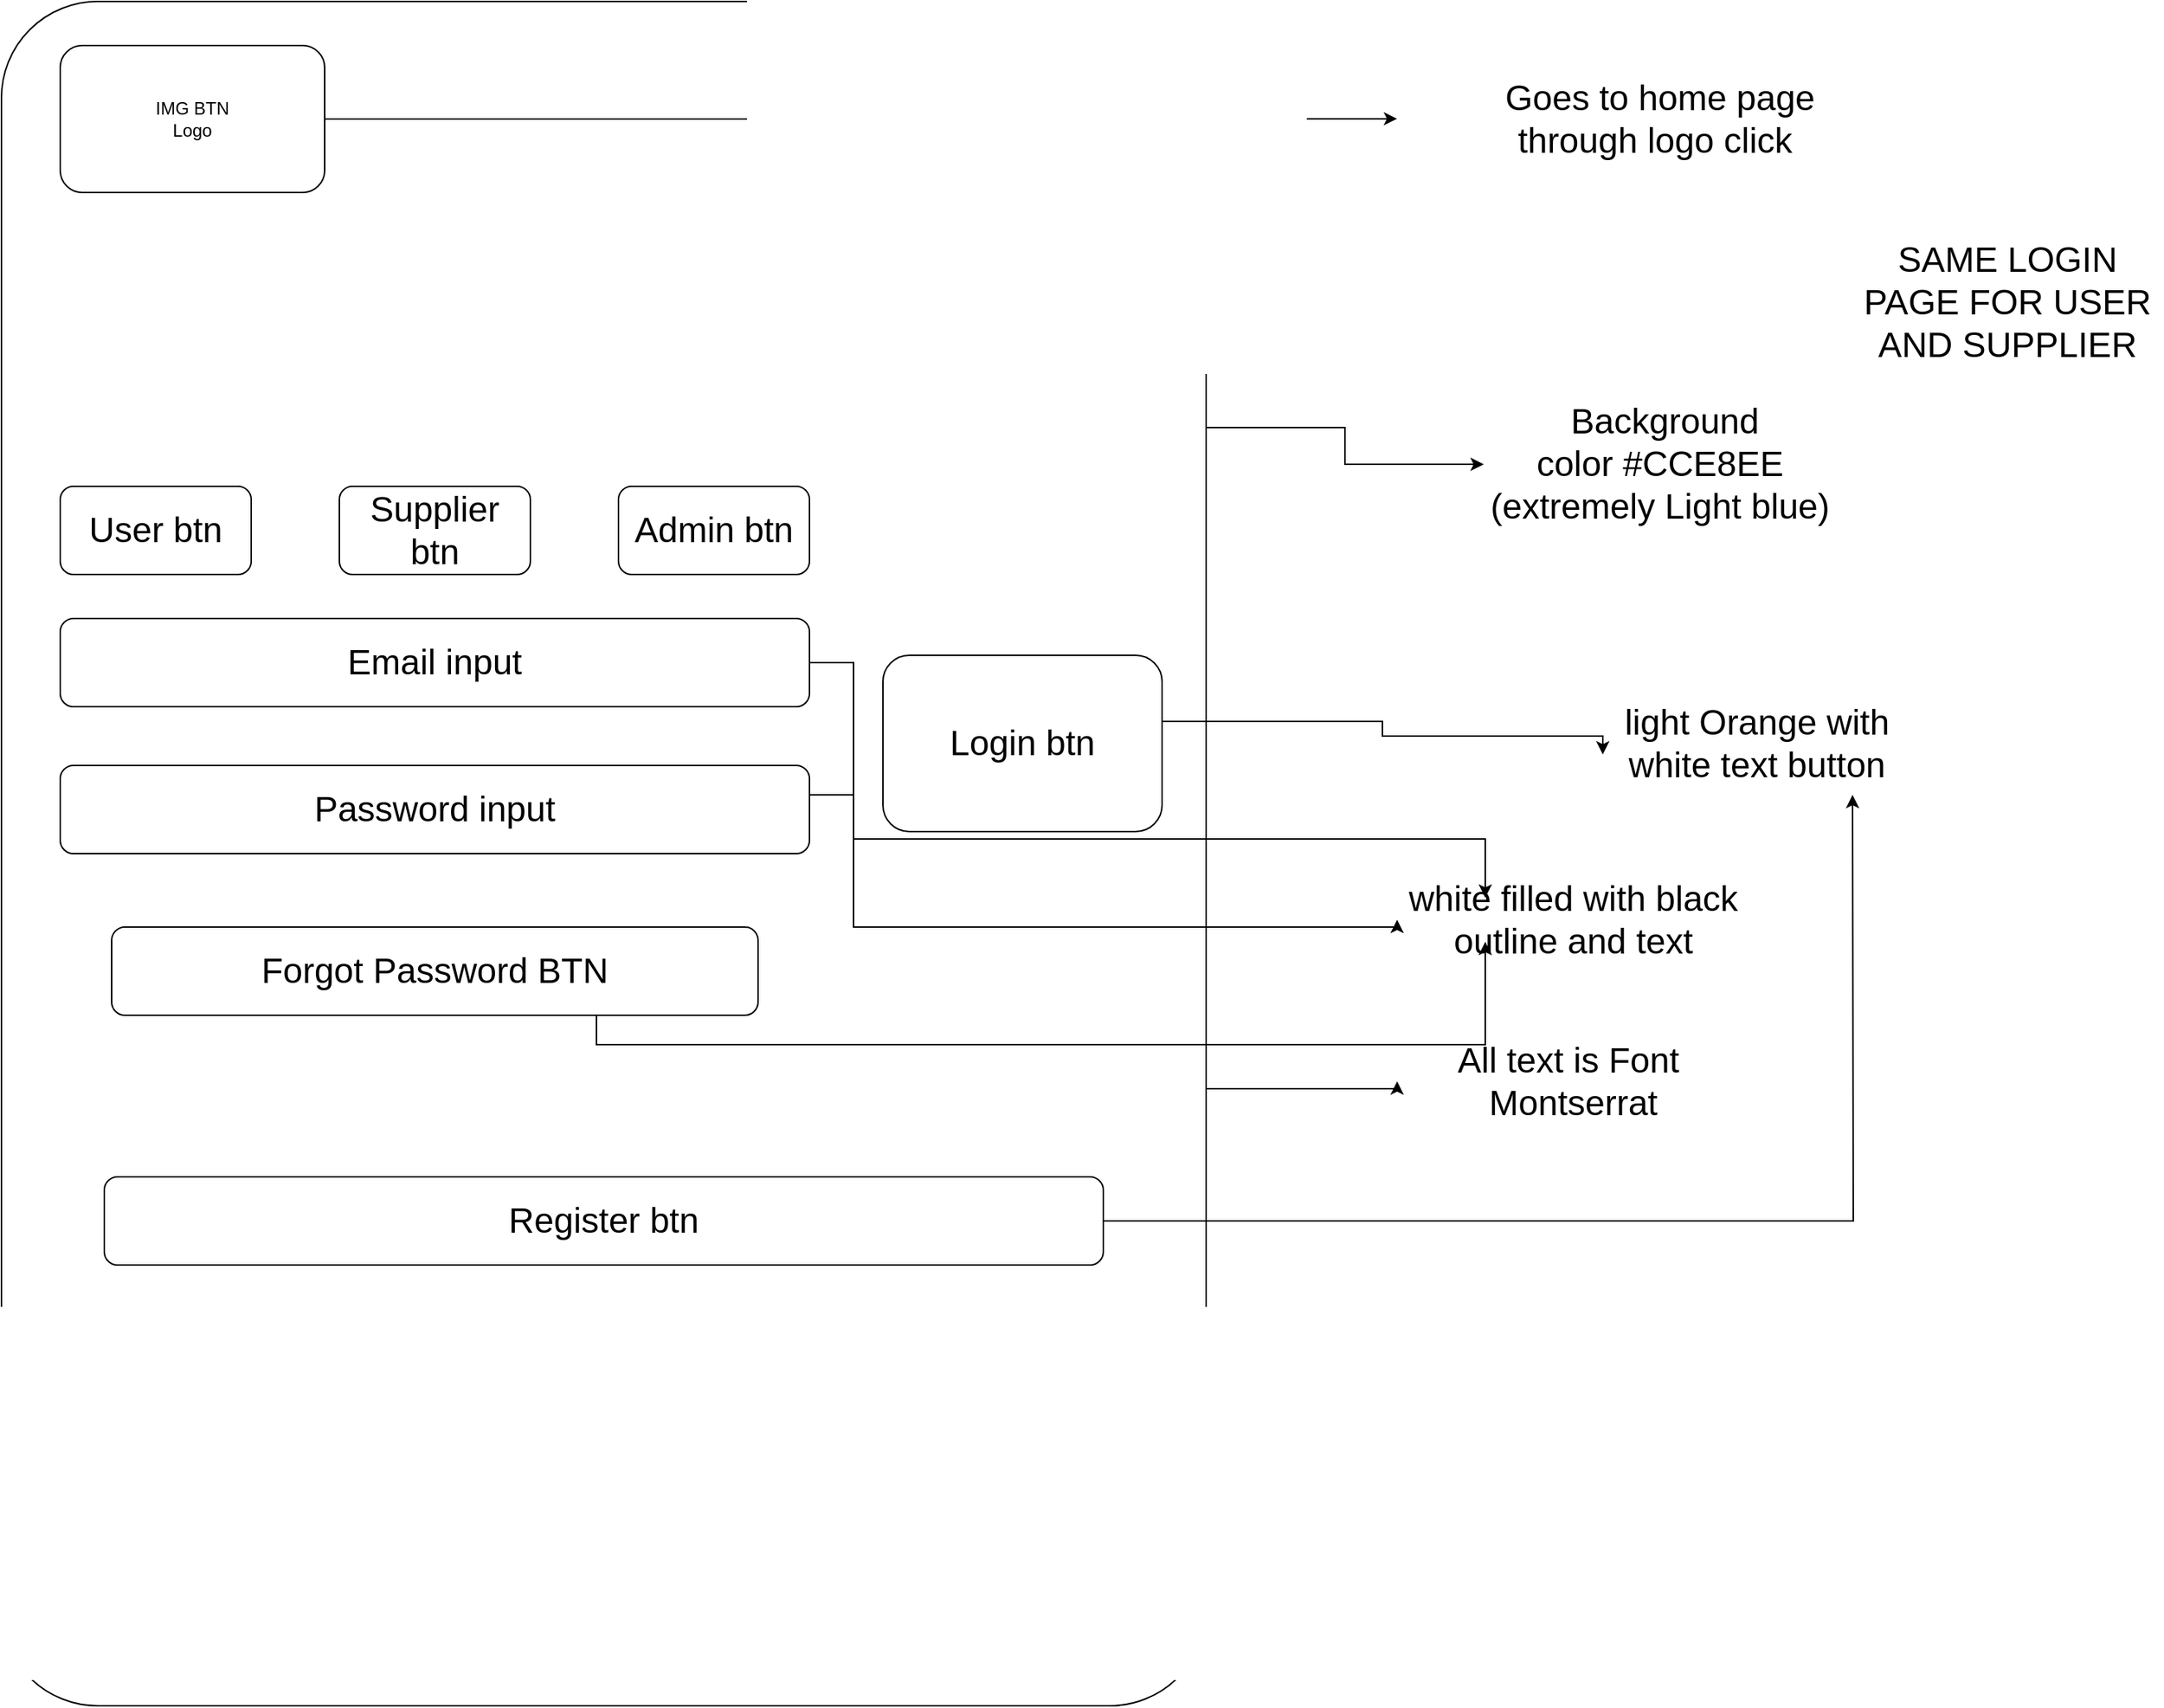 <mxfile version="24.0.7" type="device">
  <diagram name="Page-1" id="f1b7ffb7-ca1e-a977-7cf5-a751b3c06c05">
    <mxGraphModel dx="2868" dy="1476" grid="1" gridSize="10" guides="1" tooltips="1" connect="1" arrows="1" fold="1" page="1" pageScale="1" pageWidth="826" pageHeight="1169" background="none" math="0" shadow="0">
      <root>
        <mxCell id="0" />
        <mxCell id="1" parent="0" />
        <mxCell id="q1_SQfbAlmHOHUP97nPH-2" style="edgeStyle=orthogonalEdgeStyle;rounded=0;orthogonalLoop=1;jettySize=auto;html=1;exitX=1;exitY=0.25;exitDx=0;exitDy=0;entryX=0;entryY=0.5;entryDx=0;entryDy=0;" parent="1" source="QAwNHAfBsccCeliXOUuz-61" target="QAwNHAfBsccCeliXOUuz-63" edge="1">
          <mxGeometry relative="1" as="geometry" />
        </mxCell>
        <mxCell id="q1_SQfbAlmHOHUP97nPH-7" style="edgeStyle=orthogonalEdgeStyle;rounded=0;orthogonalLoop=1;jettySize=auto;html=1;exitX=1;exitY=0.75;exitDx=0;exitDy=0;entryX=0;entryY=0.5;entryDx=0;entryDy=0;" parent="1" source="QAwNHAfBsccCeliXOUuz-61" target="QAwNHAfBsccCeliXOUuz-62" edge="1">
          <mxGeometry relative="1" as="geometry">
            <Array as="points">
              <mxPoint x="820" y="740" />
              <mxPoint x="950" y="740" />
            </Array>
          </mxGeometry>
        </mxCell>
        <mxCell id="QAwNHAfBsccCeliXOUuz-61" value="" style="rounded=1;whiteSpace=wrap;html=1;arcSize=8;" parent="1" vertex="1">
          <mxGeometry width="820" height="1160" as="geometry" />
        </mxCell>
        <mxCell id="QAwNHAfBsccCeliXOUuz-62" value="&lt;font style=&quot;font-size: 24px;&quot;&gt;All text is Font&amp;nbsp;&lt;/font&gt;&lt;div&gt;&lt;font style=&quot;&quot;&gt;&lt;font style=&quot;font-size: 24px;&quot;&gt;Montserrat&lt;/font&gt;&lt;br&gt;&lt;/font&gt;&lt;/div&gt;" style="text;strokeColor=none;align=center;fillColor=none;html=1;verticalAlign=middle;whiteSpace=wrap;rounded=0;" parent="1" vertex="1">
          <mxGeometry x="950" y="650" width="240" height="170" as="geometry" />
        </mxCell>
        <mxCell id="QAwNHAfBsccCeliXOUuz-63" value="&lt;font style=&quot;font-size: 24px;&quot;&gt;&amp;nbsp;Background color&amp;nbsp;#CCE8EE (extremely Light blue)&lt;/font&gt;" style="text;strokeColor=none;align=center;fillColor=none;html=1;verticalAlign=middle;whiteSpace=wrap;rounded=0;" parent="1" vertex="1">
          <mxGeometry x="1009" y="300" width="240" height="30" as="geometry" />
        </mxCell>
        <mxCell id="QAwNHAfBsccCeliXOUuz-64" value="&lt;font style=&quot;font-size: 24px;&quot;&gt;white filled with black outline and text&lt;/font&gt;" style="text;strokeColor=none;align=center;fillColor=none;html=1;verticalAlign=middle;whiteSpace=wrap;rounded=0;" parent="1" vertex="1">
          <mxGeometry x="950" y="610" width="240" height="30" as="geometry" />
        </mxCell>
        <mxCell id="q1_SQfbAlmHOHUP97nPH-5" style="edgeStyle=orthogonalEdgeStyle;rounded=0;orthogonalLoop=1;jettySize=auto;html=1;exitX=1;exitY=0.5;exitDx=0;exitDy=0;entryX=0;entryY=0.5;entryDx=0;entryDy=0;" parent="1" source="q1_SQfbAlmHOHUP97nPH-3" target="QAwNHAfBsccCeliXOUuz-64" edge="1">
          <mxGeometry relative="1" as="geometry">
            <Array as="points">
              <mxPoint x="580" y="540" />
              <mxPoint x="580" y="630" />
              <mxPoint x="950" y="630" />
            </Array>
          </mxGeometry>
        </mxCell>
        <mxCell id="q1_SQfbAlmHOHUP97nPH-3" value="Password input" style="rounded=1;whiteSpace=wrap;html=1;fontSize=24;" parent="1" vertex="1">
          <mxGeometry x="40" y="520" width="510" height="60" as="geometry" />
        </mxCell>
        <mxCell id="q1_SQfbAlmHOHUP97nPH-6" style="edgeStyle=orthogonalEdgeStyle;rounded=0;orthogonalLoop=1;jettySize=auto;html=1;exitX=1;exitY=0.5;exitDx=0;exitDy=0;entryX=0.25;entryY=0;entryDx=0;entryDy=0;" parent="1" source="q1_SQfbAlmHOHUP97nPH-4" target="QAwNHAfBsccCeliXOUuz-64" edge="1">
          <mxGeometry relative="1" as="geometry">
            <Array as="points">
              <mxPoint x="580" y="450" />
              <mxPoint x="580" y="570" />
              <mxPoint x="1010" y="570" />
            </Array>
          </mxGeometry>
        </mxCell>
        <mxCell id="q1_SQfbAlmHOHUP97nPH-4" value="Email input" style="rounded=1;whiteSpace=wrap;html=1;fontSize=24;" parent="1" vertex="1">
          <mxGeometry x="40" y="420" width="510" height="60" as="geometry" />
        </mxCell>
        <mxCell id="q1_SQfbAlmHOHUP97nPH-15" style="edgeStyle=orthogonalEdgeStyle;rounded=0;orthogonalLoop=1;jettySize=auto;html=1;exitX=1;exitY=0.5;exitDx=0;exitDy=0;entryX=0;entryY=0.75;entryDx=0;entryDy=0;" parent="1" source="q1_SQfbAlmHOHUP97nPH-8" target="q1_SQfbAlmHOHUP97nPH-16" edge="1">
          <mxGeometry relative="1" as="geometry">
            <mxPoint x="980" y="580" as="targetPoint" />
            <Array as="points">
              <mxPoint x="940" y="490" />
              <mxPoint x="940" y="500" />
              <mxPoint x="1090" y="500" />
            </Array>
          </mxGeometry>
        </mxCell>
        <mxCell id="q1_SQfbAlmHOHUP97nPH-8" value="&lt;font style=&quot;font-size: 24px;&quot;&gt;Login btn&lt;/font&gt;" style="rounded=1;whiteSpace=wrap;html=1;" parent="1" vertex="1">
          <mxGeometry x="600" y="445" width="190" height="120" as="geometry" />
        </mxCell>
        <mxCell id="q1_SQfbAlmHOHUP97nPH-10" style="edgeStyle=orthogonalEdgeStyle;rounded=0;orthogonalLoop=1;jettySize=auto;html=1;exitX=1;exitY=0.5;exitDx=0;exitDy=0;" parent="1" source="q1_SQfbAlmHOHUP97nPH-9" edge="1">
          <mxGeometry relative="1" as="geometry">
            <mxPoint x="950" y="79.818" as="targetPoint" />
          </mxGeometry>
        </mxCell>
        <mxCell id="q1_SQfbAlmHOHUP97nPH-9" value="IMG BTN&lt;div&gt;Logo&lt;/div&gt;" style="rounded=1;whiteSpace=wrap;html=1;" parent="1" vertex="1">
          <mxGeometry x="40" y="30" width="180" height="100" as="geometry" />
        </mxCell>
        <mxCell id="q1_SQfbAlmHOHUP97nPH-11" value="&lt;font style=&quot;font-size: 24px;&quot;&gt;Goes to home page through logo click&amp;nbsp;&lt;/font&gt;" style="text;html=1;align=center;verticalAlign=middle;whiteSpace=wrap;rounded=0;" parent="1" vertex="1">
          <mxGeometry x="1019" y="65" width="220" height="30" as="geometry" />
        </mxCell>
        <mxCell id="q1_SQfbAlmHOHUP97nPH-17" style="edgeStyle=orthogonalEdgeStyle;rounded=0;orthogonalLoop=1;jettySize=auto;html=1;exitX=1;exitY=0.5;exitDx=0;exitDy=0;" parent="1" source="q1_SQfbAlmHOHUP97nPH-12" edge="1">
          <mxGeometry relative="1" as="geometry">
            <mxPoint x="1260.0" y="540" as="targetPoint" />
          </mxGeometry>
        </mxCell>
        <mxCell id="q1_SQfbAlmHOHUP97nPH-12" value="&lt;font style=&quot;font-size: 24px;&quot;&gt;Register btn&lt;/font&gt;" style="rounded=1;whiteSpace=wrap;html=1;" parent="1" vertex="1">
          <mxGeometry x="70" y="800" width="680" height="60" as="geometry" />
        </mxCell>
        <mxCell id="q1_SQfbAlmHOHUP97nPH-14" style="edgeStyle=orthogonalEdgeStyle;rounded=0;orthogonalLoop=1;jettySize=auto;html=1;exitX=0.75;exitY=1;exitDx=0;exitDy=0;entryX=0.25;entryY=1;entryDx=0;entryDy=0;" parent="1" source="q1_SQfbAlmHOHUP97nPH-13" target="QAwNHAfBsccCeliXOUuz-64" edge="1">
          <mxGeometry relative="1" as="geometry" />
        </mxCell>
        <mxCell id="q1_SQfbAlmHOHUP97nPH-13" value="Forgot Password BTN" style="rounded=1;whiteSpace=wrap;html=1;fontSize=24;" parent="1" vertex="1">
          <mxGeometry x="75" y="630" width="440" height="60" as="geometry" />
        </mxCell>
        <mxCell id="q1_SQfbAlmHOHUP97nPH-16" value="&lt;font style=&quot;font-size: 24px;&quot;&gt;light Orange with white text button&lt;/font&gt;" style="text;strokeColor=none;align=center;fillColor=none;html=1;verticalAlign=middle;whiteSpace=wrap;rounded=0;" parent="1" vertex="1">
          <mxGeometry x="1090" y="490" width="210" height="30" as="geometry" />
        </mxCell>
        <mxCell id="Q3WLGxC5j5JuzWG0QQ1H-1" value="User btn" style="rounded=1;whiteSpace=wrap;html=1;fontSize=24;" vertex="1" parent="1">
          <mxGeometry x="40" y="330" width="130" height="60" as="geometry" />
        </mxCell>
        <mxCell id="Q3WLGxC5j5JuzWG0QQ1H-2" value="Supplier btn" style="rounded=1;whiteSpace=wrap;html=1;fontSize=24;" vertex="1" parent="1">
          <mxGeometry x="230" y="330" width="130" height="60" as="geometry" />
        </mxCell>
        <mxCell id="Q3WLGxC5j5JuzWG0QQ1H-3" value="Admin btn" style="rounded=1;whiteSpace=wrap;html=1;fontSize=24;" vertex="1" parent="1">
          <mxGeometry x="420" y="330" width="130" height="60" as="geometry" />
        </mxCell>
        <mxCell id="Q3WLGxC5j5JuzWG0QQ1H-4" value="&lt;font style=&quot;font-size: 24px;&quot;&gt;SAME LOGIN PAGE FOR USER AND SUPPLIER&lt;/font&gt;" style="text;html=1;align=center;verticalAlign=middle;whiteSpace=wrap;rounded=0;" vertex="1" parent="1">
          <mxGeometry x="1260" y="160" width="211" height="90" as="geometry" />
        </mxCell>
      </root>
    </mxGraphModel>
  </diagram>
</mxfile>
